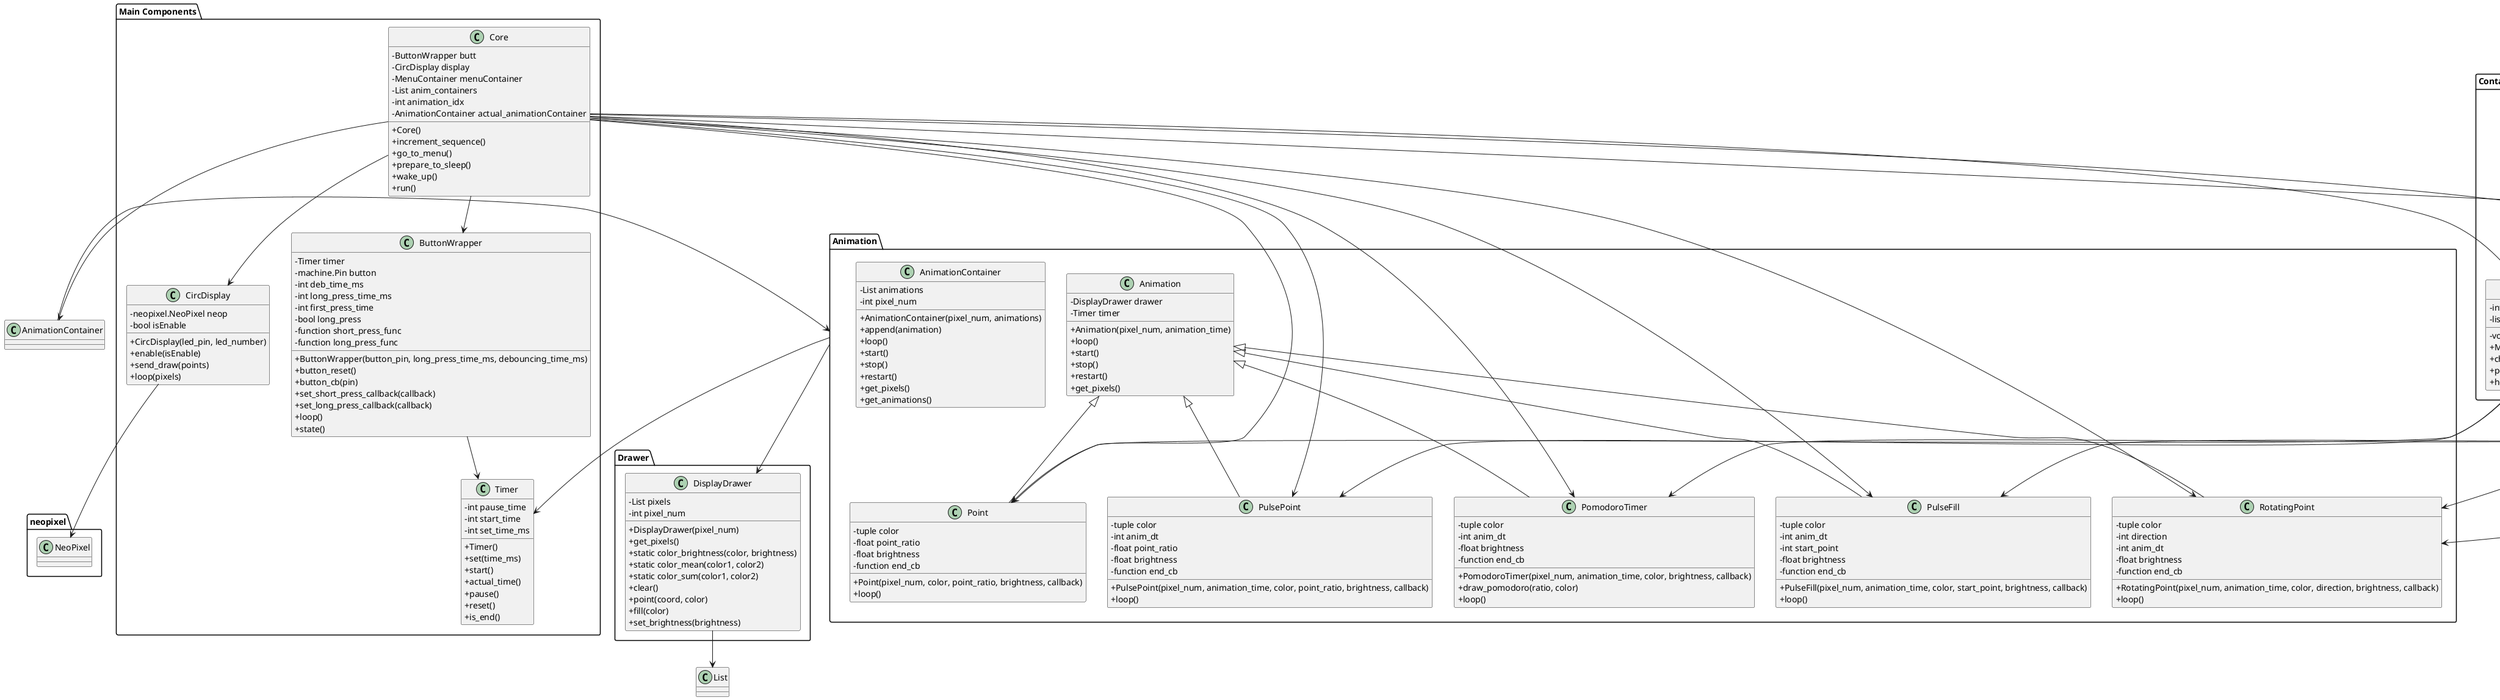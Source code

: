 @startuml

skinparam classAttributeIconSize 0

package "Main Components" {
    class Core {
        - ButtonWrapper butt
        - CircDisplay display
        - MenuContainer menuContainer
        - List anim_containers
        - int animation_idx
        - AnimationContainer actual_animationContainer
        + Core()
        + increment_sequence()
        + go_to_menu()
        + prepare_to_sleep()
        + wake_up()
        + run()
    }

    class ButtonWrapper {
        - Timer timer
        - machine.Pin button
        - int deb_time_ms
        - int long_press_time_ms
        - int first_press_time
        - bool long_press
        - function short_press_func
        - function long_press_func
        + ButtonWrapper(button_pin, long_press_time_ms, debouncing_time_ms)
        + button_reset()
        + button_cb(pin)
        + set_short_press_callback(callback)
        + set_long_press_callback(callback)
        + loop()
        + state()
    }

    class CircDisplay {
        - neopixel.NeoPixel neop
        - bool isEnable
        + CircDisplay(led_pin, led_number)
        + enable(isEnable)
        + send_draw(points)
        + loop(pixels)
    }

    class Timer {
        - int pause_time
        - int start_time
        - int set_time_ms
        + Timer()
        + set(time_ms)
        + start()
        + actual_time()
        + pause()
        + reset()
        + is_end()
    }
}

package "Animation" {
    class Animation {
        - DisplayDrawer drawer
        - Timer timer
        + Animation(pixel_num, animation_time)
        + loop()
        + start()
        + stop()
        + restart()
        + get_pixels()
    }

    class AnimationContainer {
        - List animations
        - int pixel_num
        + AnimationContainer(pixel_num, animations)
        + append(animation)
        + loop()
        + start()
        + stop()
        + restart()
        + get_pixels()
        + get_animations()
    }

    class RotatingPoint extends Animation {
        - tuple color
        - int direction
        - int anim_dt
        - float brightness
        - function end_cb
        + RotatingPoint(pixel_num, animation_time, color, direction, brightness, callback)
        + loop()
    }

    class PomodoroTimer extends Animation {
        - tuple color
        - int anim_dt
        - float brightness
        - function end_cb
        + PomodoroTimer(pixel_num, animation_time, color, brightness, callback)
        + draw_pomodoro(ratio, color)
        + loop()
    }

    class PulseFill extends Animation {
        - tuple color
        - int anim_dt
        - int start_point
        - float brightness
        - function end_cb
        + PulseFill(pixel_num, animation_time, color, start_point, brightness, callback)
        + loop()
    }

    class PulsePoint extends Animation {
        - tuple color
        - int anim_dt
        - float point_ratio
        - float brightness
        - function end_cb
        + PulsePoint(pixel_num, animation_time, color, point_ratio, brightness, callback)
        + loop()
    }

    class Point extends Animation {
        - tuple color
        - float point_ratio
        - float brightness
        - function end_cb
        + Point(pixel_num, color, point_ratio, brightness, callback)
        + loop()
    }
}

package "Containers" {
    class PomodoroTimerContainer extends AnimationContainer {
        - void _build(color, time, brightness, cb)
        + PomodoroTimerContainer(pixel_num, color, time, brightness, callback)
    }

    class PomodoroEndContainer extends AnimationContainer {
        - void _build(color, brightness, startPoint)
        + PomodoroEndContainer(pixel_num, color, brightness, startPoint)
    }

    class MenuContainer extends AnimationContainer {
        - int choose_menu
        - list colors
        - void _build_menu(choose_num)
        + MenuContainer(pixel_num)
        + change_menu(choose_num)
        + perform_action()
        + hop_menu()
    }
}

package "Drawer" {
    class DisplayDrawer {
        - List pixels
        - int pixel_num
        + DisplayDrawer(pixel_num)
        + get_pixels()
        + static color_brightness(color, brightness)
        + static color_mean(color1, color2)
        + static color_sum(color1, color2)
        + clear()
        + point(coord, color)
        + fill(color)
        + set_brightness(brightness)
    }
}

Core --> ButtonWrapper
Core --> CircDisplay
Core --> MenuContainer
Core --> PomodoroTimerContainer
Core --> PomodoroEndContainer
Core --> AnimationContainer
Core --> RotatingPoint
Core --> PomodoroTimer
Core --> PulseFill
Core --> PulsePoint
Core --> Point

ButtonWrapper --> Timer
CircDisplay --> neopixel.NeoPixel
Animation --> DisplayDrawer
Animation --> Timer
AnimationContainer --> Animation
PomodoroTimerContainer --> RotatingPoint
PomodoroTimerContainer --> PomodoroTimer
PomodoroEndContainer --> RotatingPoint
PomodoroEndContainer --> PulseFill
MenuContainer --> Point
MenuContainer --> PulsePoint
DisplayDrawer --> List

@enduml
